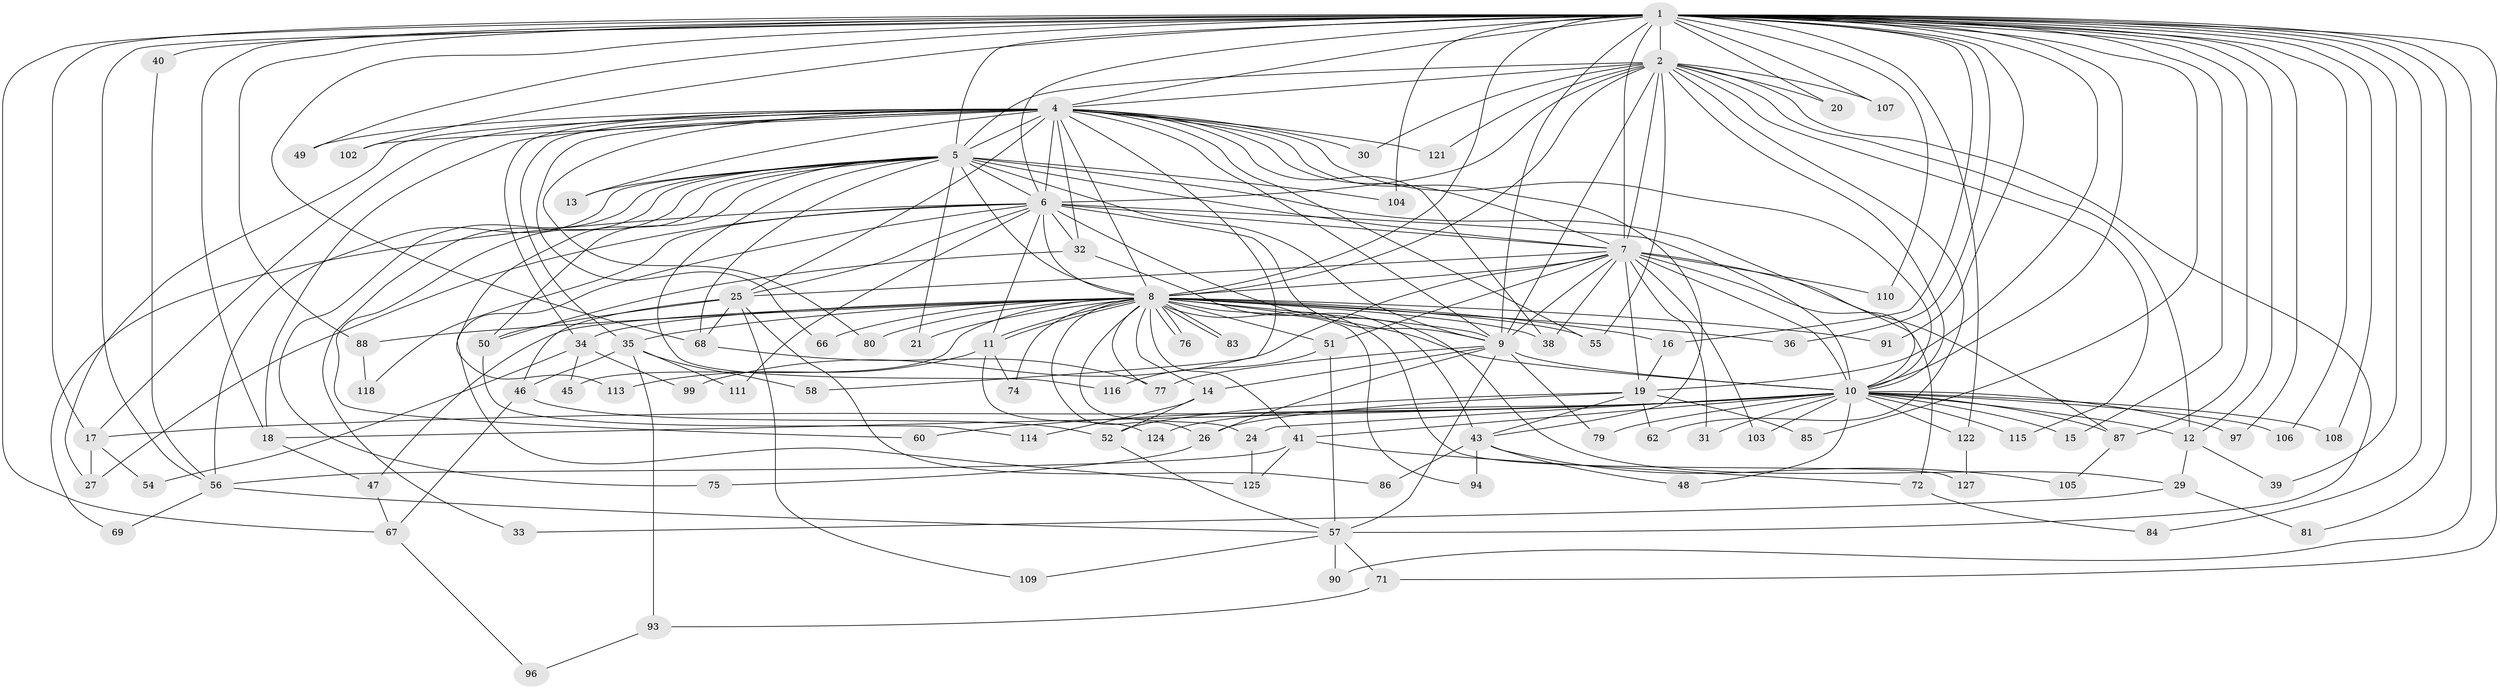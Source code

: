 // Generated by graph-tools (version 1.1) at 2025/23/03/03/25 07:23:43]
// undirected, 98 vertices, 236 edges
graph export_dot {
graph [start="1"]
  node [color=gray90,style=filled];
  1 [super="+3"];
  2 [super="+64"];
  4 [super="+22"];
  5 [super="+98"];
  6 [super="+78"];
  7 [super="+117"];
  8 [super="+100"];
  9 [super="+63"];
  10 [super="+23"];
  11 [super="+59"];
  12 [super="+28"];
  13 [super="+120"];
  14;
  15;
  16;
  17 [super="+53"];
  18 [super="+42"];
  19 [super="+82"];
  20;
  21;
  24;
  25 [super="+37"];
  26 [super="+65"];
  27 [super="+44"];
  29;
  30;
  31;
  32 [super="+119"];
  33;
  34;
  35;
  36;
  38 [super="+95"];
  39;
  40;
  41 [super="+61"];
  43 [super="+126"];
  45;
  46 [super="+123"];
  47;
  48;
  49;
  50;
  51;
  52 [super="+73"];
  54;
  55 [super="+70"];
  56 [super="+101"];
  57 [super="+89"];
  58;
  60;
  62;
  66;
  67;
  68 [super="+92"];
  69;
  71;
  72;
  74;
  75;
  76;
  77 [super="+112"];
  79;
  80;
  81;
  83;
  84;
  85;
  86;
  87;
  88;
  90;
  91;
  93;
  94;
  96;
  97;
  99;
  102;
  103;
  104;
  105;
  106;
  107;
  108;
  109;
  110;
  111;
  113;
  114;
  115;
  116;
  118;
  121;
  122;
  124;
  125 [super="+128"];
  127;
  1 -- 2 [weight=2];
  1 -- 4 [weight=2];
  1 -- 5 [weight=2];
  1 -- 6 [weight=2];
  1 -- 7 [weight=2];
  1 -- 8 [weight=2];
  1 -- 9 [weight=2];
  1 -- 10 [weight=2];
  1 -- 15;
  1 -- 16;
  1 -- 17 [weight=2];
  1 -- 18;
  1 -- 20;
  1 -- 39;
  1 -- 81;
  1 -- 84;
  1 -- 85;
  1 -- 87;
  1 -- 88;
  1 -- 104;
  1 -- 106;
  1 -- 122;
  1 -- 67;
  1 -- 71;
  1 -- 19;
  1 -- 90;
  1 -- 91;
  1 -- 97;
  1 -- 36;
  1 -- 102;
  1 -- 40;
  1 -- 107;
  1 -- 108;
  1 -- 110;
  1 -- 49;
  1 -- 56;
  1 -- 12;
  1 -- 68;
  2 -- 4;
  2 -- 5;
  2 -- 6;
  2 -- 7;
  2 -- 8;
  2 -- 9;
  2 -- 10;
  2 -- 12;
  2 -- 20;
  2 -- 30;
  2 -- 62;
  2 -- 107;
  2 -- 115;
  2 -- 121;
  2 -- 55;
  2 -- 57;
  4 -- 5 [weight=3];
  4 -- 6;
  4 -- 7;
  4 -- 8;
  4 -- 9;
  4 -- 10;
  4 -- 13;
  4 -- 17;
  4 -- 32;
  4 -- 34;
  4 -- 55;
  4 -- 66;
  4 -- 80;
  4 -- 121;
  4 -- 35;
  4 -- 102;
  4 -- 49;
  4 -- 30;
  4 -- 25;
  4 -- 58;
  4 -- 27;
  4 -- 38;
  4 -- 43;
  4 -- 18;
  5 -- 6;
  5 -- 7;
  5 -- 8;
  5 -- 9;
  5 -- 10;
  5 -- 13 [weight=2];
  5 -- 21;
  5 -- 33;
  5 -- 50;
  5 -- 56;
  5 -- 60;
  5 -- 68;
  5 -- 75;
  5 -- 104;
  5 -- 113;
  5 -- 116;
  6 -- 7;
  6 -- 8 [weight=2];
  6 -- 9;
  6 -- 10;
  6 -- 25;
  6 -- 27;
  6 -- 29;
  6 -- 32;
  6 -- 69;
  6 -- 111;
  6 -- 118;
  6 -- 125;
  6 -- 11;
  7 -- 8;
  7 -- 9;
  7 -- 10;
  7 -- 31;
  7 -- 38;
  7 -- 51;
  7 -- 72;
  7 -- 99;
  7 -- 103;
  7 -- 110;
  7 -- 87;
  7 -- 25;
  7 -- 19;
  8 -- 9;
  8 -- 10;
  8 -- 11;
  8 -- 11;
  8 -- 14;
  8 -- 16;
  8 -- 21;
  8 -- 24;
  8 -- 26;
  8 -- 34;
  8 -- 35;
  8 -- 36;
  8 -- 38;
  8 -- 41;
  8 -- 45;
  8 -- 47;
  8 -- 51;
  8 -- 55;
  8 -- 66;
  8 -- 74;
  8 -- 76;
  8 -- 76;
  8 -- 77;
  8 -- 80;
  8 -- 83;
  8 -- 83;
  8 -- 88;
  8 -- 91;
  8 -- 94;
  8 -- 127;
  9 -- 10;
  9 -- 14;
  9 -- 79;
  9 -- 77;
  9 -- 26;
  9 -- 57;
  10 -- 12;
  10 -- 15;
  10 -- 18;
  10 -- 24;
  10 -- 31;
  10 -- 41;
  10 -- 48;
  10 -- 60;
  10 -- 79;
  10 -- 87;
  10 -- 97;
  10 -- 103;
  10 -- 106;
  10 -- 108;
  10 -- 115;
  10 -- 122;
  10 -- 124;
  10 -- 17;
  11 -- 74;
  11 -- 113;
  11 -- 124;
  12 -- 39;
  12 -- 29;
  14 -- 52;
  14 -- 114;
  16 -- 19;
  17 -- 27;
  17 -- 54;
  18 -- 47;
  19 -- 26;
  19 -- 43;
  19 -- 52;
  19 -- 62;
  19 -- 85;
  24 -- 125;
  25 -- 50;
  25 -- 68;
  25 -- 86;
  25 -- 109;
  25 -- 46;
  26 -- 75;
  29 -- 33;
  29 -- 81;
  32 -- 43;
  32 -- 50;
  34 -- 45;
  34 -- 54;
  34 -- 99;
  35 -- 46;
  35 -- 58;
  35 -- 93;
  35 -- 111;
  40 -- 56;
  41 -- 56;
  41 -- 72;
  41 -- 125;
  43 -- 48;
  43 -- 86;
  43 -- 94;
  43 -- 105;
  46 -- 67;
  46 -- 52;
  47 -- 67;
  50 -- 114;
  51 -- 116;
  51 -- 57;
  52 -- 57;
  56 -- 57;
  56 -- 69;
  57 -- 71;
  57 -- 90;
  57 -- 109;
  67 -- 96;
  68 -- 77;
  71 -- 93;
  72 -- 84;
  87 -- 105;
  88 -- 118;
  93 -- 96;
  122 -- 127;
}
